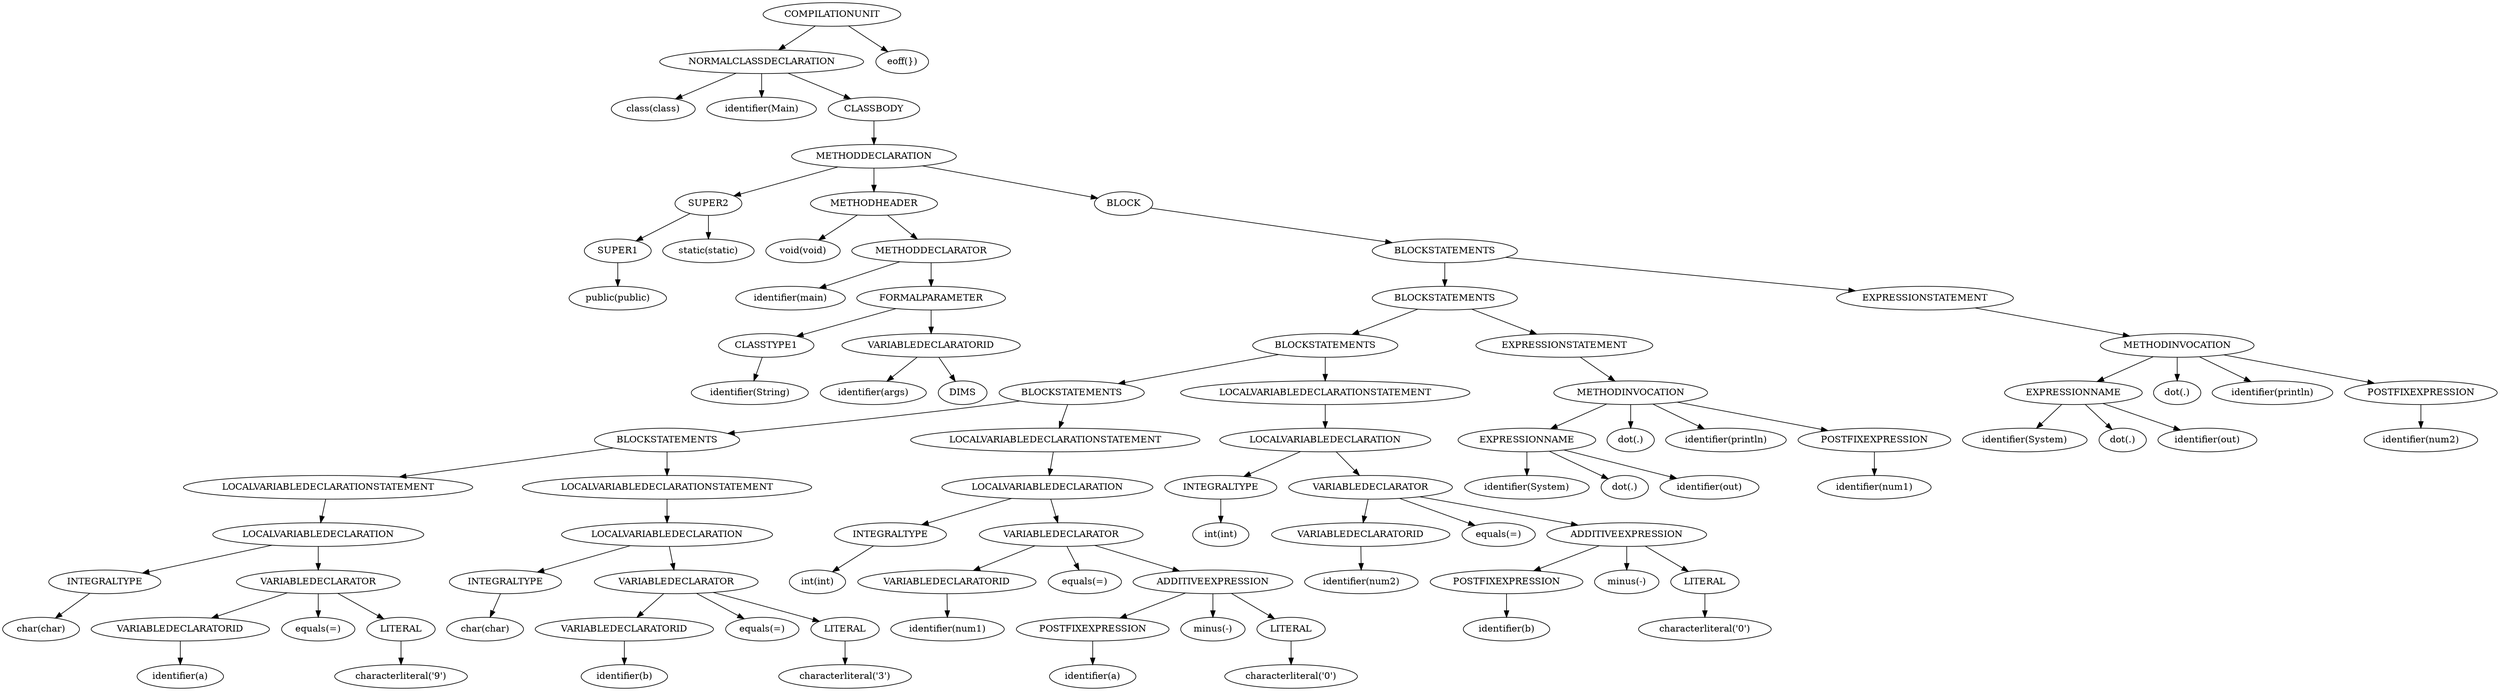 digraph ASTVisual {
 ordering = out ;
10 [ label="SUPER1"]
20 [ label="public(public)"]
30 [ label="SUPER2"]
40 [ label="static(static)"]
50 [ label="CLASSTYPE1"]
60 [ label="identifier(String)"]
70 [ label="DIMS"]
80 [ label="VARIABLEDECLARATORID"]
90 [ label="identifier(args)"]
100 [ label="FORMALPARAMETER"]
110 [ label="METHODDECLARATOR"]
120 [ label="identifier(main)"]
130 [ label="METHODHEADER"]
140 [ label="void(void)"]
150 [ label="INTEGRALTYPE"]
160 [ label="char(char)"]
170 [ label="VARIABLEDECLARATORID"]
180 [ label="identifier(a)"]
190 [ label="LITERAL"]
200 [ label="characterliteral('9')"]
210 [ label="VARIABLEDECLARATOR"]
220 [ label="equals(=)"]
230 [ label="LOCALVARIABLEDECLARATION"]
240 [ label="LOCALVARIABLEDECLARATIONSTATEMENT"]
250 [ label="INTEGRALTYPE"]
260 [ label="char(char)"]
270 [ label="VARIABLEDECLARATORID"]
280 [ label="identifier(b)"]
290 [ label="LITERAL"]
300 [ label="characterliteral('3')"]
310 [ label="VARIABLEDECLARATOR"]
320 [ label="equals(=)"]
330 [ label="LOCALVARIABLEDECLARATION"]
340 [ label="LOCALVARIABLEDECLARATIONSTATEMENT"]
350 [ label="BLOCKSTATEMENTS"]
360 [ label="INTEGRALTYPE"]
370 [ label="int(int)"]
380 [ label="VARIABLEDECLARATORID"]
390 [ label="identifier(num1)"]
400 [ label="POSTFIXEXPRESSION"]
410 [ label="identifier(a)"]
420 [ label="LITERAL"]
430 [ label="characterliteral('0')"]
440 [ label="ADDITIVEEXPRESSION"]
450 [ label="minus(-)"]
460 [ label="VARIABLEDECLARATOR"]
470 [ label="equals(=)"]
480 [ label="LOCALVARIABLEDECLARATION"]
490 [ label="LOCALVARIABLEDECLARATIONSTATEMENT"]
500 [ label="BLOCKSTATEMENTS"]
510 [ label="INTEGRALTYPE"]
520 [ label="int(int)"]
530 [ label="VARIABLEDECLARATORID"]
540 [ label="identifier(num2)"]
550 [ label="POSTFIXEXPRESSION"]
560 [ label="identifier(b)"]
570 [ label="LITERAL"]
580 [ label="characterliteral('0')"]
590 [ label="ADDITIVEEXPRESSION"]
600 [ label="minus(-)"]
610 [ label="VARIABLEDECLARATOR"]
620 [ label="equals(=)"]
630 [ label="LOCALVARIABLEDECLARATION"]
640 [ label="LOCALVARIABLEDECLARATIONSTATEMENT"]
650 [ label="BLOCKSTATEMENTS"]
660 [ label="EXPRESSIONNAME"]
670 [ label="identifier(System)"]
680 [ label="dot(.)"]
690 [ label="identifier(out)"]
700 [ label="POSTFIXEXPRESSION"]
710 [ label="identifier(num1)"]
720 [ label="METHODINVOCATION"]
730 [ label="dot(.)"]
740 [ label="identifier(println)"]
750 [ label="EXPRESSIONSTATEMENT"]
760 [ label="BLOCKSTATEMENTS"]
770 [ label="EXPRESSIONNAME"]
780 [ label="identifier(System)"]
790 [ label="dot(.)"]
800 [ label="identifier(out)"]
810 [ label="POSTFIXEXPRESSION"]
820 [ label="identifier(num2)"]
830 [ label="METHODINVOCATION"]
840 [ label="dot(.)"]
850 [ label="identifier(println)"]
860 [ label="EXPRESSIONSTATEMENT"]
870 [ label="BLOCKSTATEMENTS"]
880 [ label="BLOCK"]
890 [ label="METHODDECLARATION"]
900 [ label="CLASSBODY"]
910 [ label="NORMALCLASSDECLARATION"]
920 [ label="class(class)"]
930 [ label="identifier(Main)"]
940 [ label="COMPILATIONUNIT"]
950 [ label="eoff(})"]
10 -> 20[ label=""]
30 -> 10[ label=""]
30 -> 40[ label=""]
50 -> 60[ label=""]
80 -> 90[ label=""]
80 -> 70[ label=""]
100 -> 50[ label=""]
100 -> 80[ label=""]
110 -> 120[ label=""]
110 -> 100[ label=""]
130 -> 140[ label=""]
130 -> 110[ label=""]
150 -> 160[ label=""]
170 -> 180[ label=""]
190 -> 200[ label=""]
210 -> 170[ label=""]
210 -> 220[ label=""]
210 -> 190[ label=""]
230 -> 150[ label=""]
230 -> 210[ label=""]
240 -> 230[ label=""]
250 -> 260[ label=""]
270 -> 280[ label=""]
290 -> 300[ label=""]
310 -> 270[ label=""]
310 -> 320[ label=""]
310 -> 290[ label=""]
330 -> 250[ label=""]
330 -> 310[ label=""]
340 -> 330[ label=""]
350 -> 240[ label=""]
350 -> 340[ label=""]
360 -> 370[ label=""]
380 -> 390[ label=""]
400 -> 410[ label=""]
420 -> 430[ label=""]
440 -> 400[ label=""]
440 -> 450[ label=""]
440 -> 420[ label=""]
460 -> 380[ label=""]
460 -> 470[ label=""]
460 -> 440[ label=""]
480 -> 360[ label=""]
480 -> 460[ label=""]
490 -> 480[ label=""]
500 -> 350[ label=""]
500 -> 490[ label=""]
510 -> 520[ label=""]
530 -> 540[ label=""]
550 -> 560[ label=""]
570 -> 580[ label=""]
590 -> 550[ label=""]
590 -> 600[ label=""]
590 -> 570[ label=""]
610 -> 530[ label=""]
610 -> 620[ label=""]
610 -> 590[ label=""]
630 -> 510[ label=""]
630 -> 610[ label=""]
640 -> 630[ label=""]
650 -> 500[ label=""]
650 -> 640[ label=""]
660 -> 670[ label=""]
660 -> 680[ label=""]
660 -> 690[ label=""]
700 -> 710[ label=""]
720 -> 660[ label=""]
720 -> 730[ label=""]
720 -> 740[ label=""]
720 -> 700[ label=""]
750 -> 720[ label=""]
760 -> 650[ label=""]
760 -> 750[ label=""]
770 -> 780[ label=""]
770 -> 790[ label=""]
770 -> 800[ label=""]
810 -> 820[ label=""]
830 -> 770[ label=""]
830 -> 840[ label=""]
830 -> 850[ label=""]
830 -> 810[ label=""]
860 -> 830[ label=""]
870 -> 760[ label=""]
870 -> 860[ label=""]
880 -> 870[ label=""]
890 -> 30[ label=""]
890 -> 130[ label=""]
890 -> 880[ label=""]
900 -> 890[ label=""]
910 -> 920[ label=""]
910 -> 930[ label=""]
910 -> 900[ label=""]
940 -> 910[ label=""]
940 -> 950[ label=""]
  }
